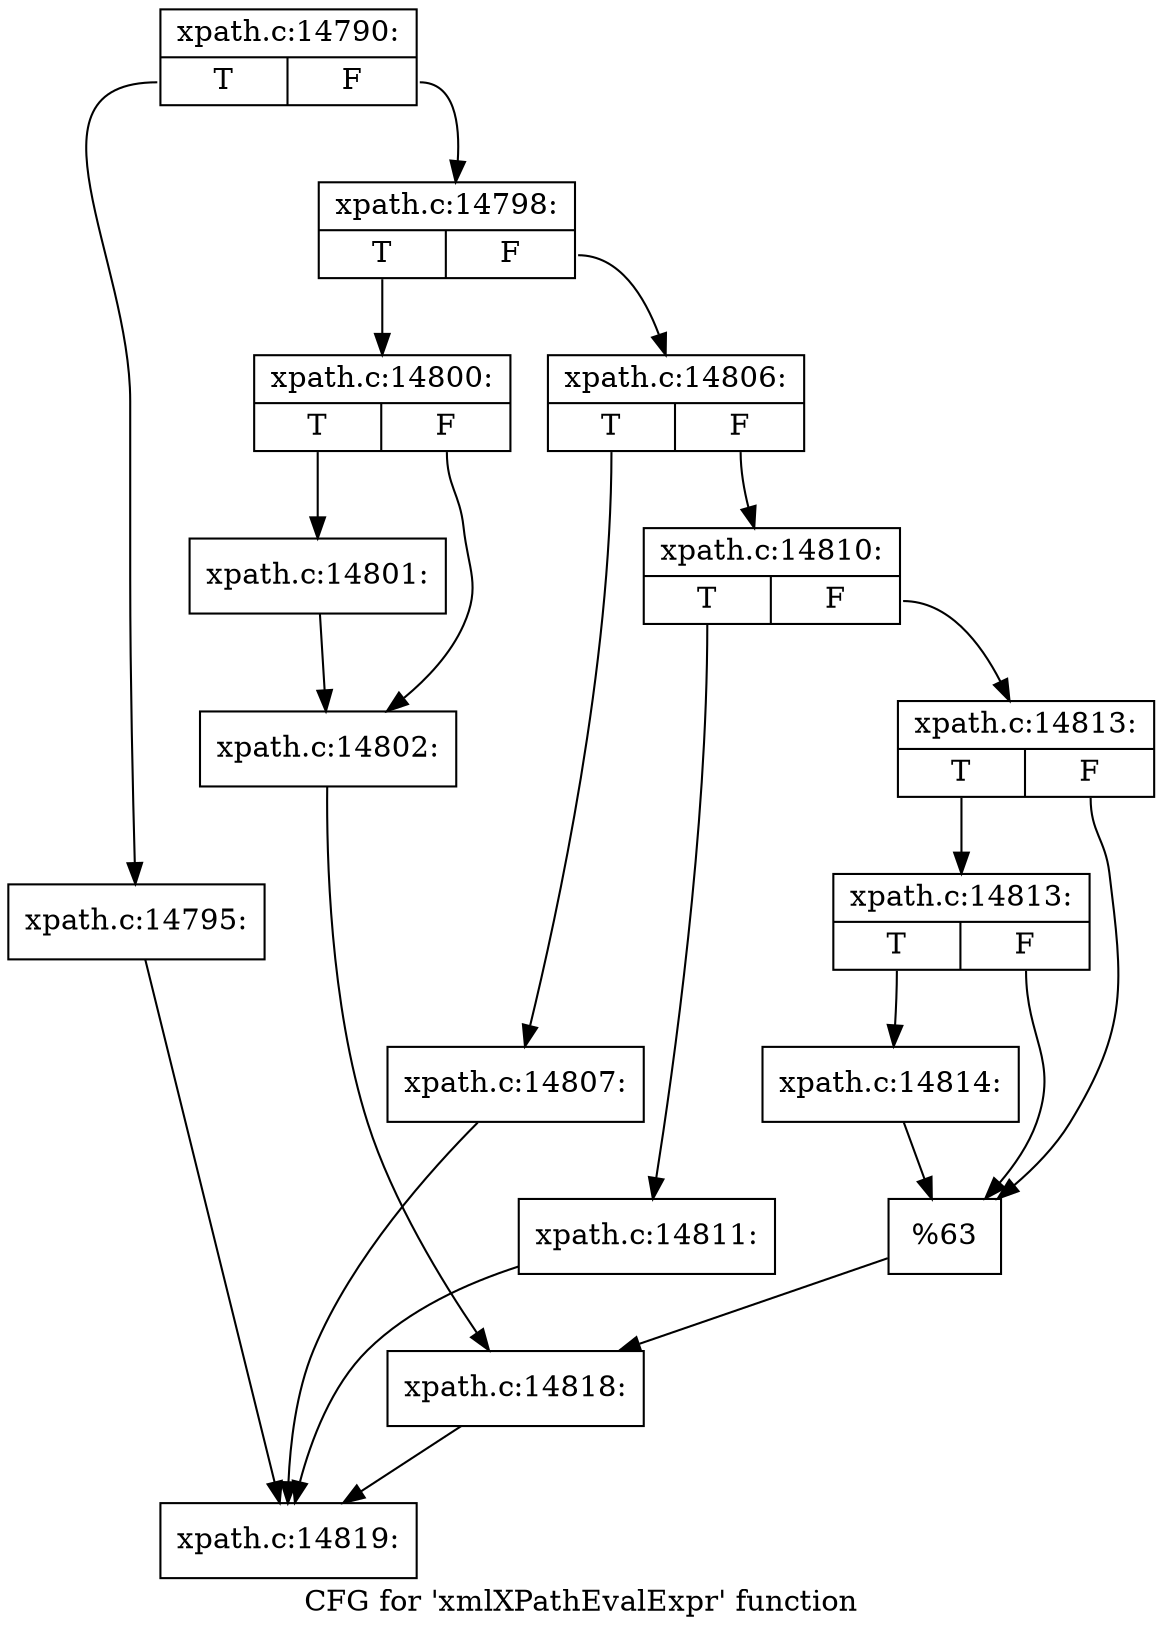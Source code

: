 digraph "CFG for 'xmlXPathEvalExpr' function" {
	label="CFG for 'xmlXPathEvalExpr' function";

	Node0x55e6b29e9ab0 [shape=record,label="{xpath.c:14790:|{<s0>T|<s1>F}}"];
	Node0x55e6b29e9ab0:s0 -> Node0x55e6b29ecfb0;
	Node0x55e6b29e9ab0:s1 -> Node0x55e6b29ed000;
	Node0x55e6b29ecfb0 [shape=record,label="{xpath.c:14795:}"];
	Node0x55e6b29ecfb0 -> Node0x55e6b29ec6d0;
	Node0x55e6b29ed000 [shape=record,label="{xpath.c:14798:|{<s0>T|<s1>F}}"];
	Node0x55e6b29ed000:s0 -> Node0x55e6b29ed700;
	Node0x55e6b29ed000:s1 -> Node0x55e6b29ed7a0;
	Node0x55e6b29ed700 [shape=record,label="{xpath.c:14800:|{<s0>T|<s1>F}}"];
	Node0x55e6b29ed700:s0 -> Node0x55e6b29edb60;
	Node0x55e6b29ed700:s1 -> Node0x55e6b29edbb0;
	Node0x55e6b29edb60 [shape=record,label="{xpath.c:14801:}"];
	Node0x55e6b29edb60 -> Node0x55e6b29edbb0;
	Node0x55e6b29edbb0 [shape=record,label="{xpath.c:14802:}"];
	Node0x55e6b29edbb0 -> Node0x55e6b29ed750;
	Node0x55e6b29ed7a0 [shape=record,label="{xpath.c:14806:|{<s0>T|<s1>F}}"];
	Node0x55e6b29ed7a0:s0 -> Node0x55e6b29ec550;
	Node0x55e6b29ed7a0:s1 -> Node0x55e6b29db100;
	Node0x55e6b29ec550 [shape=record,label="{xpath.c:14807:}"];
	Node0x55e6b29ec550 -> Node0x55e6b29ec6d0;
	Node0x55e6b29db100 [shape=record,label="{xpath.c:14810:|{<s0>T|<s1>F}}"];
	Node0x55e6b29db100:s0 -> Node0x55e6b29ee910;
	Node0x55e6b29db100:s1 -> Node0x55e6b29ee960;
	Node0x55e6b29ee910 [shape=record,label="{xpath.c:14811:}"];
	Node0x55e6b29ee910 -> Node0x55e6b29ec6d0;
	Node0x55e6b29ee960 [shape=record,label="{xpath.c:14813:|{<s0>T|<s1>F}}"];
	Node0x55e6b29ee960:s0 -> Node0x55e6b29ef140;
	Node0x55e6b29ee960:s1 -> Node0x55e6b29ef0f0;
	Node0x55e6b29ef140 [shape=record,label="{xpath.c:14813:|{<s0>T|<s1>F}}"];
	Node0x55e6b29ef140:s0 -> Node0x55e6b29ef0a0;
	Node0x55e6b29ef140:s1 -> Node0x55e6b29ef0f0;
	Node0x55e6b29ef0a0 [shape=record,label="{xpath.c:14814:}"];
	Node0x55e6b29ef0a0 -> Node0x55e6b29ef0f0;
	Node0x55e6b29ef0f0 [shape=record,label="{%63}"];
	Node0x55e6b29ef0f0 -> Node0x55e6b29ed750;
	Node0x55e6b29ed750 [shape=record,label="{xpath.c:14818:}"];
	Node0x55e6b29ed750 -> Node0x55e6b29ec6d0;
	Node0x55e6b29ec6d0 [shape=record,label="{xpath.c:14819:}"];
}
